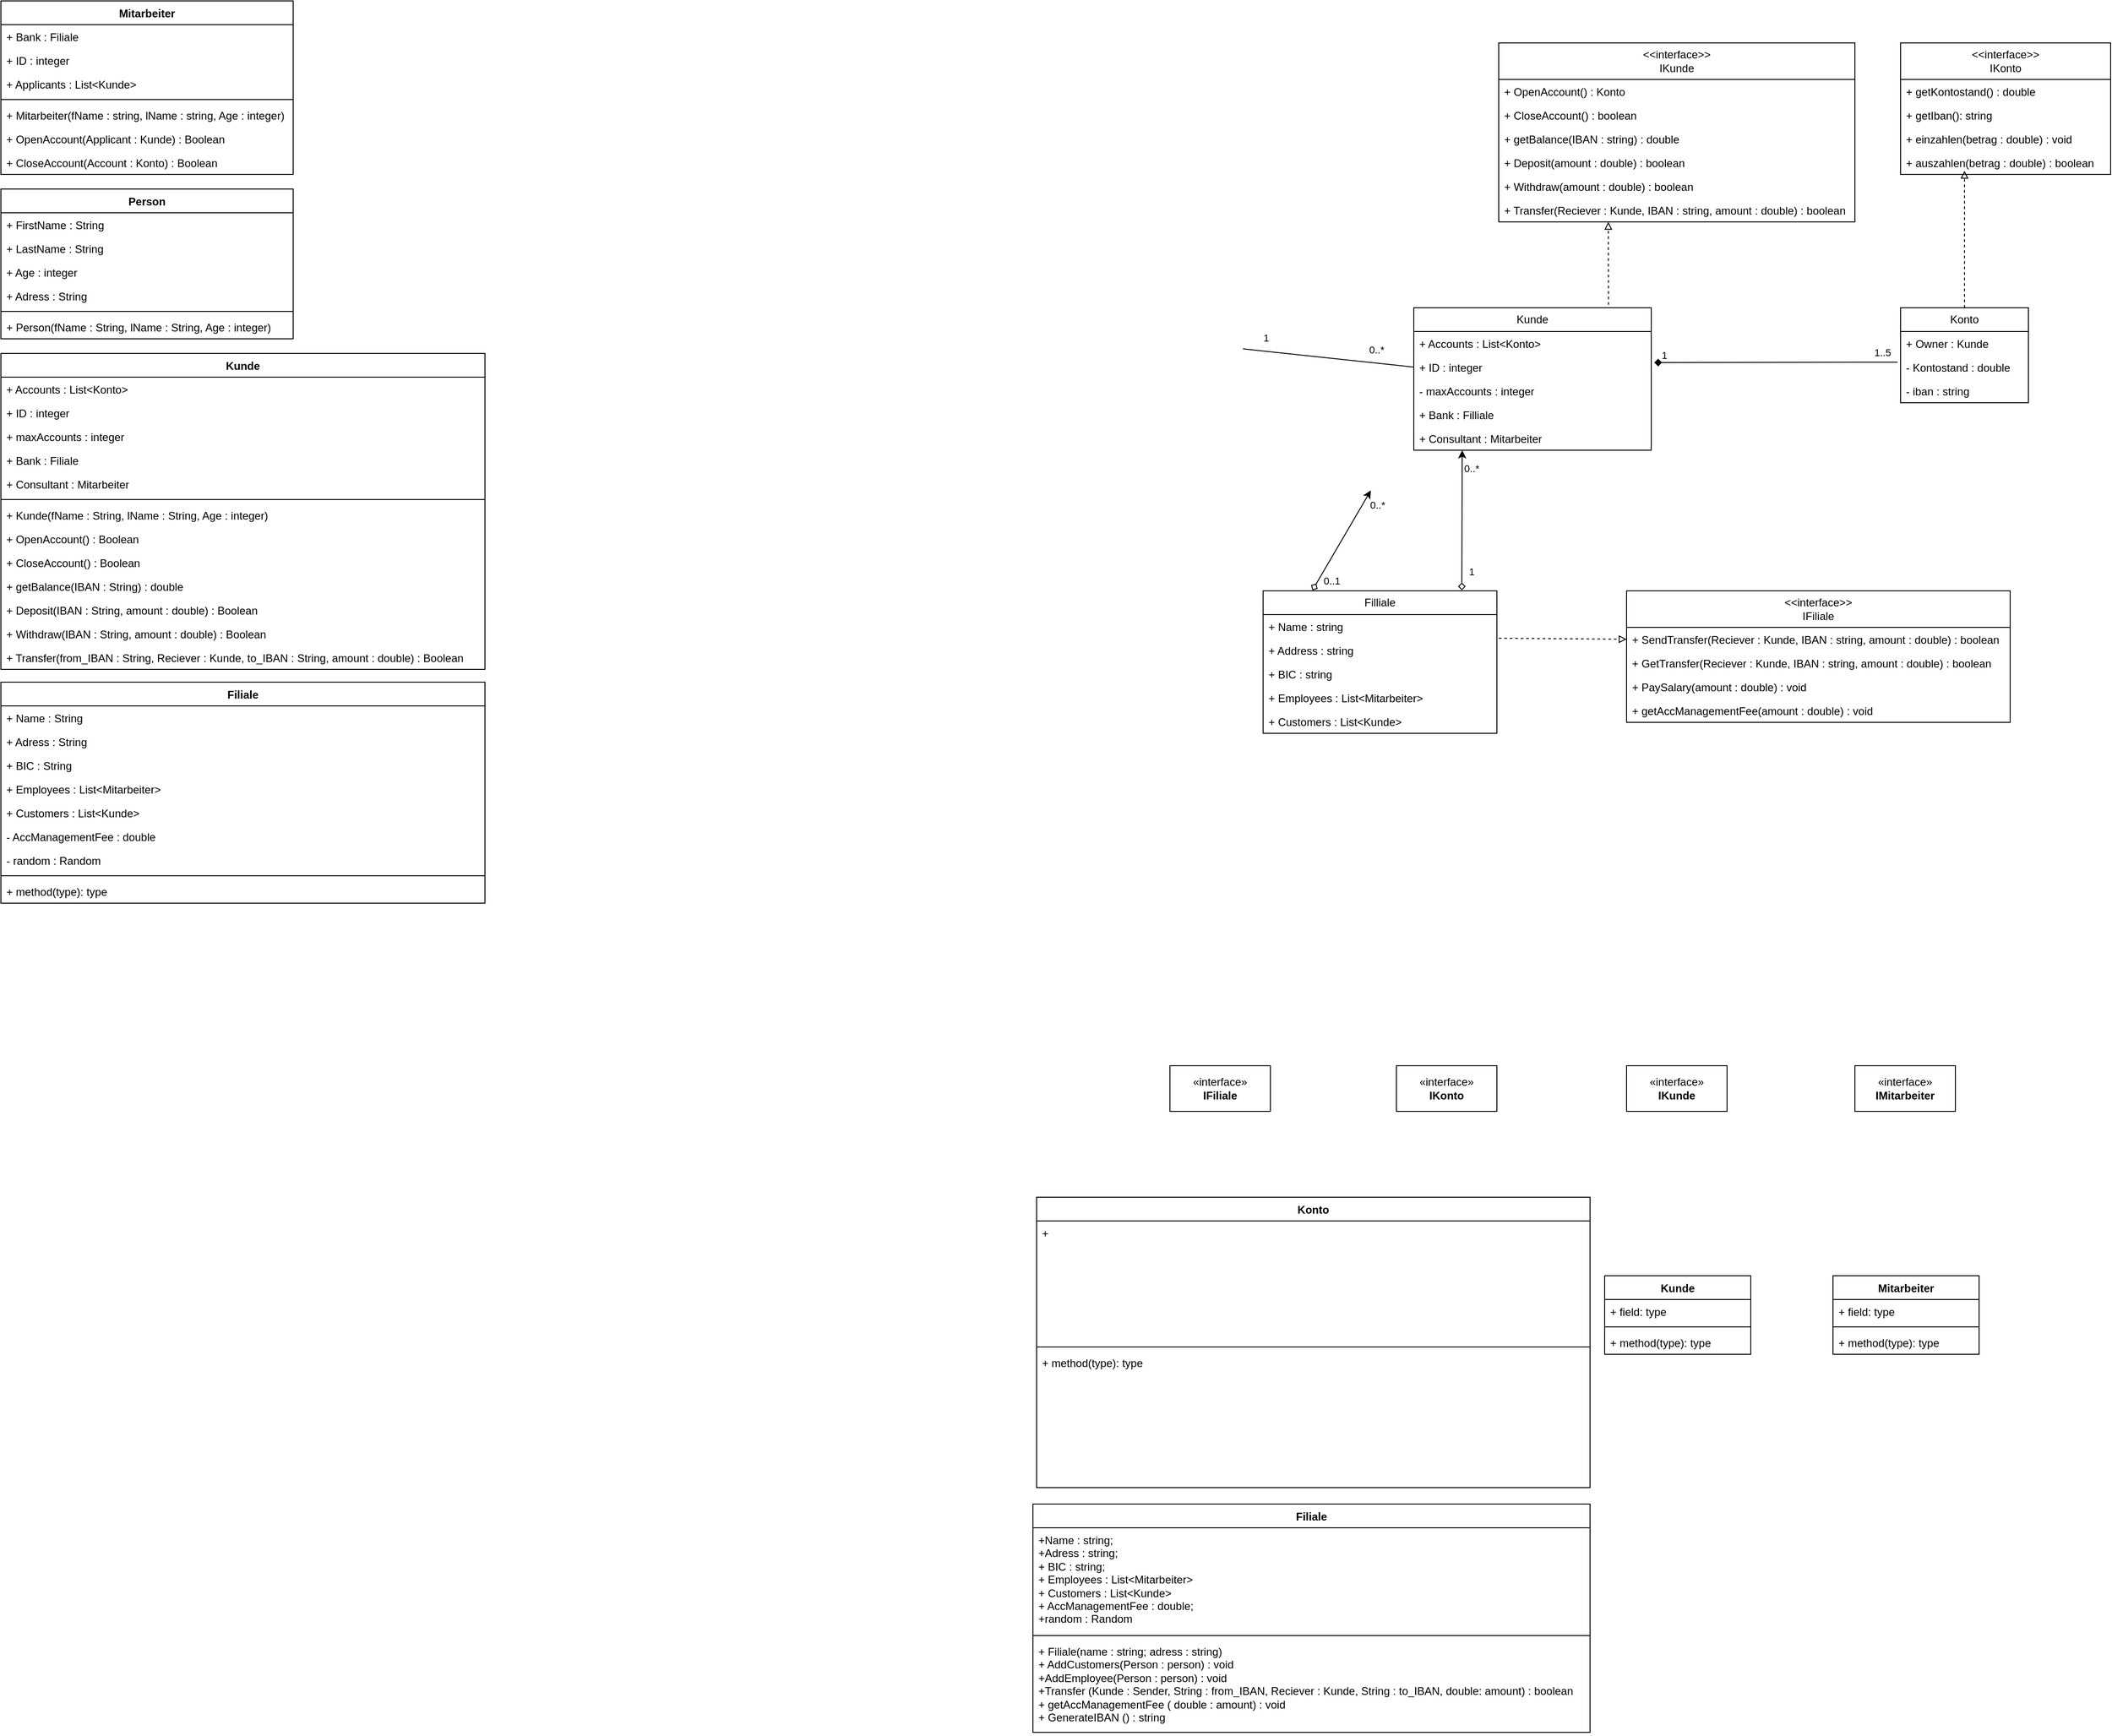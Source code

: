 <mxfile version="23.1.6" type="github">
  <diagram id="C5RBs43oDa-KdzZeNtuy" name="Page-1">
    <mxGraphModel dx="2196" dy="785" grid="1" gridSize="10" guides="1" tooltips="1" connect="1" arrows="1" fold="1" page="1" pageScale="1" pageWidth="827" pageHeight="1169" math="0" shadow="0">
      <root>
        <mxCell id="WIyWlLk6GJQsqaUBKTNV-0" />
        <mxCell id="WIyWlLk6GJQsqaUBKTNV-1" parent="WIyWlLk6GJQsqaUBKTNV-0" />
        <mxCell id="O0np8D0qVa09u7cZetzE-4" value="&amp;lt;&amp;lt;interface&amp;gt;&amp;gt;&lt;br&gt;IKonto" style="swimlane;fontStyle=0;childLayout=stackLayout;horizontal=1;startSize=40;fillColor=none;horizontalStack=0;resizeParent=1;resizeParentMax=0;resizeLast=0;collapsible=1;marginBottom=0;whiteSpace=wrap;html=1;" parent="WIyWlLk6GJQsqaUBKTNV-1" vertex="1">
          <mxGeometry x="1360" y="80" width="230" height="144" as="geometry" />
        </mxCell>
        <mxCell id="O0np8D0qVa09u7cZetzE-5" value="+ getKontostand() : double" style="text;strokeColor=none;fillColor=none;align=left;verticalAlign=top;spacingLeft=4;spacingRight=4;overflow=hidden;rotatable=0;points=[[0,0.5],[1,0.5]];portConstraint=eastwest;whiteSpace=wrap;html=1;" parent="O0np8D0qVa09u7cZetzE-4" vertex="1">
          <mxGeometry y="40" width="230" height="26" as="geometry" />
        </mxCell>
        <mxCell id="O0np8D0qVa09u7cZetzE-6" value="+ getIban(): string" style="text;strokeColor=none;fillColor=none;align=left;verticalAlign=top;spacingLeft=4;spacingRight=4;overflow=hidden;rotatable=0;points=[[0,0.5],[1,0.5]];portConstraint=eastwest;whiteSpace=wrap;html=1;" parent="O0np8D0qVa09u7cZetzE-4" vertex="1">
          <mxGeometry y="66" width="230" height="26" as="geometry" />
        </mxCell>
        <mxCell id="O0np8D0qVa09u7cZetzE-7" value="+ einzahlen(betrag : double) : void" style="text;strokeColor=none;fillColor=none;align=left;verticalAlign=top;spacingLeft=4;spacingRight=4;overflow=hidden;rotatable=0;points=[[0,0.5],[1,0.5]];portConstraint=eastwest;whiteSpace=wrap;html=1;" parent="O0np8D0qVa09u7cZetzE-4" vertex="1">
          <mxGeometry y="92" width="230" height="26" as="geometry" />
        </mxCell>
        <mxCell id="O0np8D0qVa09u7cZetzE-21" value="+ auszahlen(betrag : double) : boolean" style="text;strokeColor=none;fillColor=none;align=left;verticalAlign=top;spacingLeft=4;spacingRight=4;overflow=hidden;rotatable=0;points=[[0,0.5],[1,0.5]];portConstraint=eastwest;whiteSpace=wrap;html=1;" parent="O0np8D0qVa09u7cZetzE-4" vertex="1">
          <mxGeometry y="118" width="230" height="26" as="geometry" />
        </mxCell>
        <mxCell id="O0np8D0qVa09u7cZetzE-9" value="&amp;lt;&amp;lt;interface&amp;gt;&amp;gt;&lt;br&gt;IFiliale" style="swimlane;fontStyle=0;childLayout=stackLayout;horizontal=1;startSize=40;fillColor=none;horizontalStack=0;resizeParent=1;resizeParentMax=0;resizeLast=0;collapsible=1;marginBottom=0;whiteSpace=wrap;html=1;" parent="WIyWlLk6GJQsqaUBKTNV-1" vertex="1">
          <mxGeometry x="1060" y="680" width="420" height="144" as="geometry" />
        </mxCell>
        <mxCell id="O0np8D0qVa09u7cZetzE-10" value="+ SendTransfer(Reciever : Kunde, IBAN : string, amount : double) : boolean" style="text;strokeColor=none;fillColor=none;align=left;verticalAlign=top;spacingLeft=4;spacingRight=4;overflow=hidden;rotatable=0;points=[[0,0.5],[1,0.5]];portConstraint=eastwest;whiteSpace=wrap;html=1;" parent="O0np8D0qVa09u7cZetzE-9" vertex="1">
          <mxGeometry y="40" width="420" height="26" as="geometry" />
        </mxCell>
        <mxCell id="O0np8D0qVa09u7cZetzE-11" value="+ GetTransfer(Reciever : Kunde, IBAN : string, amount : double) : boolean" style="text;strokeColor=none;fillColor=none;align=left;verticalAlign=top;spacingLeft=4;spacingRight=4;overflow=hidden;rotatable=0;points=[[0,0.5],[1,0.5]];portConstraint=eastwest;whiteSpace=wrap;html=1;" parent="O0np8D0qVa09u7cZetzE-9" vertex="1">
          <mxGeometry y="66" width="420" height="26" as="geometry" />
        </mxCell>
        <mxCell id="O0np8D0qVa09u7cZetzE-12" value="+ PaySalary(amount : double) : void" style="text;strokeColor=none;fillColor=none;align=left;verticalAlign=top;spacingLeft=4;spacingRight=4;overflow=hidden;rotatable=0;points=[[0,0.5],[1,0.5]];portConstraint=eastwest;whiteSpace=wrap;html=1;" parent="O0np8D0qVa09u7cZetzE-9" vertex="1">
          <mxGeometry y="92" width="420" height="26" as="geometry" />
        </mxCell>
        <mxCell id="O0np8D0qVa09u7cZetzE-25" value="+ getAccManagementFee(amount : double) : void" style="text;strokeColor=none;fillColor=none;align=left;verticalAlign=top;spacingLeft=4;spacingRight=4;overflow=hidden;rotatable=0;points=[[0,0.5],[1,0.5]];portConstraint=eastwest;whiteSpace=wrap;html=1;" parent="O0np8D0qVa09u7cZetzE-9" vertex="1">
          <mxGeometry y="118" width="420" height="26" as="geometry" />
        </mxCell>
        <mxCell id="O0np8D0qVa09u7cZetzE-17" value="&amp;lt;&amp;lt;interface&amp;gt;&amp;gt;&lt;br&gt;IKunde" style="swimlane;fontStyle=0;childLayout=stackLayout;horizontal=1;startSize=40;fillColor=none;horizontalStack=0;resizeParent=1;resizeParentMax=0;resizeLast=0;collapsible=1;marginBottom=0;whiteSpace=wrap;html=1;" parent="WIyWlLk6GJQsqaUBKTNV-1" vertex="1">
          <mxGeometry x="920" y="80" width="390" height="196" as="geometry" />
        </mxCell>
        <mxCell id="O0np8D0qVa09u7cZetzE-18" value="+ OpenAccount() : Konto" style="text;strokeColor=none;fillColor=none;align=left;verticalAlign=top;spacingLeft=4;spacingRight=4;overflow=hidden;rotatable=0;points=[[0,0.5],[1,0.5]];portConstraint=eastwest;whiteSpace=wrap;html=1;" parent="O0np8D0qVa09u7cZetzE-17" vertex="1">
          <mxGeometry y="40" width="390" height="26" as="geometry" />
        </mxCell>
        <mxCell id="O0np8D0qVa09u7cZetzE-19" value="+ CloseAccount() : boolean" style="text;strokeColor=none;fillColor=none;align=left;verticalAlign=top;spacingLeft=4;spacingRight=4;overflow=hidden;rotatable=0;points=[[0,0.5],[1,0.5]];portConstraint=eastwest;whiteSpace=wrap;html=1;" parent="O0np8D0qVa09u7cZetzE-17" vertex="1">
          <mxGeometry y="66" width="390" height="26" as="geometry" />
        </mxCell>
        <mxCell id="O0np8D0qVa09u7cZetzE-20" value="+ getBalance(IBAN : string) : double" style="text;strokeColor=none;fillColor=none;align=left;verticalAlign=top;spacingLeft=4;spacingRight=4;overflow=hidden;rotatable=0;points=[[0,0.5],[1,0.5]];portConstraint=eastwest;whiteSpace=wrap;html=1;" parent="O0np8D0qVa09u7cZetzE-17" vertex="1">
          <mxGeometry y="92" width="390" height="26" as="geometry" />
        </mxCell>
        <mxCell id="O0np8D0qVa09u7cZetzE-22" value="+ Deposit(amount : double) : boolean" style="text;strokeColor=none;fillColor=none;align=left;verticalAlign=top;spacingLeft=4;spacingRight=4;overflow=hidden;rotatable=0;points=[[0,0.5],[1,0.5]];portConstraint=eastwest;whiteSpace=wrap;html=1;" parent="O0np8D0qVa09u7cZetzE-17" vertex="1">
          <mxGeometry y="118" width="390" height="26" as="geometry" />
        </mxCell>
        <mxCell id="O0np8D0qVa09u7cZetzE-23" value="+ Withdraw(amount : double) : boolean" style="text;strokeColor=none;fillColor=none;align=left;verticalAlign=top;spacingLeft=4;spacingRight=4;overflow=hidden;rotatable=0;points=[[0,0.5],[1,0.5]];portConstraint=eastwest;whiteSpace=wrap;html=1;" parent="O0np8D0qVa09u7cZetzE-17" vertex="1">
          <mxGeometry y="144" width="390" height="26" as="geometry" />
        </mxCell>
        <mxCell id="O0np8D0qVa09u7cZetzE-24" value="+ Transfer(Reciever : Kunde, IBAN : string, amount : double) : boolean" style="text;strokeColor=none;fillColor=none;align=left;verticalAlign=top;spacingLeft=4;spacingRight=4;overflow=hidden;rotatable=0;points=[[0,0.5],[1,0.5]];portConstraint=eastwest;whiteSpace=wrap;html=1;" parent="O0np8D0qVa09u7cZetzE-17" vertex="1">
          <mxGeometry y="170" width="390" height="26" as="geometry" />
        </mxCell>
        <mxCell id="O0np8D0qVa09u7cZetzE-34" value="Konto" style="swimlane;fontStyle=0;childLayout=stackLayout;horizontal=1;startSize=26;fillColor=none;horizontalStack=0;resizeParent=1;resizeParentMax=0;resizeLast=0;collapsible=1;marginBottom=0;whiteSpace=wrap;html=1;" parent="WIyWlLk6GJQsqaUBKTNV-1" vertex="1">
          <mxGeometry x="1360" y="370" width="140" height="104" as="geometry" />
        </mxCell>
        <mxCell id="O0np8D0qVa09u7cZetzE-35" value="+ Owner : Kunde" style="text;strokeColor=none;fillColor=none;align=left;verticalAlign=top;spacingLeft=4;spacingRight=4;overflow=hidden;rotatable=0;points=[[0,0.5],[1,0.5]];portConstraint=eastwest;whiteSpace=wrap;html=1;" parent="O0np8D0qVa09u7cZetzE-34" vertex="1">
          <mxGeometry y="26" width="140" height="26" as="geometry" />
        </mxCell>
        <mxCell id="O0np8D0qVa09u7cZetzE-36" value="- Kontostand : double" style="text;strokeColor=none;fillColor=none;align=left;verticalAlign=top;spacingLeft=4;spacingRight=4;overflow=hidden;rotatable=0;points=[[0,0.5],[1,0.5]];portConstraint=eastwest;whiteSpace=wrap;html=1;" parent="O0np8D0qVa09u7cZetzE-34" vertex="1">
          <mxGeometry y="52" width="140" height="26" as="geometry" />
        </mxCell>
        <mxCell id="O0np8D0qVa09u7cZetzE-37" value="- iban : string" style="text;strokeColor=none;fillColor=none;align=left;verticalAlign=top;spacingLeft=4;spacingRight=4;overflow=hidden;rotatable=0;points=[[0,0.5],[1,0.5]];portConstraint=eastwest;whiteSpace=wrap;html=1;" parent="O0np8D0qVa09u7cZetzE-34" vertex="1">
          <mxGeometry y="78" width="140" height="26" as="geometry" />
        </mxCell>
        <mxCell id="O0np8D0qVa09u7cZetzE-38" value="Filliale" style="swimlane;fontStyle=0;childLayout=stackLayout;horizontal=1;startSize=26;fillColor=none;horizontalStack=0;resizeParent=1;resizeParentMax=0;resizeLast=0;collapsible=1;marginBottom=0;whiteSpace=wrap;html=1;" parent="WIyWlLk6GJQsqaUBKTNV-1" vertex="1">
          <mxGeometry x="662" y="680" width="256" height="156" as="geometry" />
        </mxCell>
        <mxCell id="O0np8D0qVa09u7cZetzE-39" value="+ Name : string" style="text;strokeColor=none;fillColor=none;align=left;verticalAlign=top;spacingLeft=4;spacingRight=4;overflow=hidden;rotatable=0;points=[[0,0.5],[1,0.5]];portConstraint=eastwest;whiteSpace=wrap;html=1;" parent="O0np8D0qVa09u7cZetzE-38" vertex="1">
          <mxGeometry y="26" width="256" height="26" as="geometry" />
        </mxCell>
        <mxCell id="O0np8D0qVa09u7cZetzE-40" value="+ Address : string" style="text;strokeColor=none;fillColor=none;align=left;verticalAlign=top;spacingLeft=4;spacingRight=4;overflow=hidden;rotatable=0;points=[[0,0.5],[1,0.5]];portConstraint=eastwest;whiteSpace=wrap;html=1;" parent="O0np8D0qVa09u7cZetzE-38" vertex="1">
          <mxGeometry y="52" width="256" height="26" as="geometry" />
        </mxCell>
        <mxCell id="O0np8D0qVa09u7cZetzE-41" value="+ BIC : string" style="text;strokeColor=none;fillColor=none;align=left;verticalAlign=top;spacingLeft=4;spacingRight=4;overflow=hidden;rotatable=0;points=[[0,0.5],[1,0.5]];portConstraint=eastwest;whiteSpace=wrap;html=1;" parent="O0np8D0qVa09u7cZetzE-38" vertex="1">
          <mxGeometry y="78" width="256" height="26" as="geometry" />
        </mxCell>
        <mxCell id="O0np8D0qVa09u7cZetzE-43" value="+ Employees : List&amp;lt;Mitarbeiter&amp;gt;" style="text;strokeColor=none;fillColor=none;align=left;verticalAlign=top;spacingLeft=4;spacingRight=4;overflow=hidden;rotatable=0;points=[[0,0.5],[1,0.5]];portConstraint=eastwest;whiteSpace=wrap;html=1;" parent="O0np8D0qVa09u7cZetzE-38" vertex="1">
          <mxGeometry y="104" width="256" height="26" as="geometry" />
        </mxCell>
        <mxCell id="O0np8D0qVa09u7cZetzE-44" value="+ Customers : List&amp;lt;Kunde&amp;gt;" style="text;strokeColor=none;fillColor=none;align=left;verticalAlign=top;spacingLeft=4;spacingRight=4;overflow=hidden;rotatable=0;points=[[0,0.5],[1,0.5]];portConstraint=eastwest;whiteSpace=wrap;html=1;" parent="O0np8D0qVa09u7cZetzE-38" vertex="1">
          <mxGeometry y="130" width="256" height="26" as="geometry" />
        </mxCell>
        <mxCell id="O0np8D0qVa09u7cZetzE-46" value="Kunde" style="swimlane;fontStyle=0;childLayout=stackLayout;horizontal=1;startSize=26;fillColor=none;horizontalStack=0;resizeParent=1;resizeParentMax=0;resizeLast=0;collapsible=1;marginBottom=0;whiteSpace=wrap;html=1;" parent="WIyWlLk6GJQsqaUBKTNV-1" vertex="1">
          <mxGeometry x="827" y="370" width="260" height="156" as="geometry" />
        </mxCell>
        <mxCell id="O0np8D0qVa09u7cZetzE-47" value="+ Accounts : List&amp;lt;Konto&amp;gt;" style="text;strokeColor=none;fillColor=none;align=left;verticalAlign=top;spacingLeft=4;spacingRight=4;overflow=hidden;rotatable=0;points=[[0,0.5],[1,0.5]];portConstraint=eastwest;whiteSpace=wrap;html=1;" parent="O0np8D0qVa09u7cZetzE-46" vertex="1">
          <mxGeometry y="26" width="260" height="26" as="geometry" />
        </mxCell>
        <mxCell id="O0np8D0qVa09u7cZetzE-48" value="+ ID : integer" style="text;strokeColor=none;fillColor=none;align=left;verticalAlign=top;spacingLeft=4;spacingRight=4;overflow=hidden;rotatable=0;points=[[0,0.5],[1,0.5]];portConstraint=eastwest;whiteSpace=wrap;html=1;" parent="O0np8D0qVa09u7cZetzE-46" vertex="1">
          <mxGeometry y="52" width="260" height="26" as="geometry" />
        </mxCell>
        <mxCell id="O0np8D0qVa09u7cZetzE-49" value="- maxAccounts : integer" style="text;strokeColor=none;fillColor=none;align=left;verticalAlign=top;spacingLeft=4;spacingRight=4;overflow=hidden;rotatable=0;points=[[0,0.5],[1,0.5]];portConstraint=eastwest;whiteSpace=wrap;html=1;" parent="O0np8D0qVa09u7cZetzE-46" vertex="1">
          <mxGeometry y="78" width="260" height="26" as="geometry" />
        </mxCell>
        <mxCell id="O0np8D0qVa09u7cZetzE-50" value="+ Bank : Filliale" style="text;strokeColor=none;fillColor=none;align=left;verticalAlign=top;spacingLeft=4;spacingRight=4;overflow=hidden;rotatable=0;points=[[0,0.5],[1,0.5]];portConstraint=eastwest;whiteSpace=wrap;html=1;" parent="O0np8D0qVa09u7cZetzE-46" vertex="1">
          <mxGeometry y="104" width="260" height="26" as="geometry" />
        </mxCell>
        <mxCell id="O0np8D0qVa09u7cZetzE-51" value="+ Consultant : Mitarbeiter" style="text;strokeColor=none;fillColor=none;align=left;verticalAlign=top;spacingLeft=4;spacingRight=4;overflow=hidden;rotatable=0;points=[[0,0.5],[1,0.5]];portConstraint=eastwest;whiteSpace=wrap;html=1;" parent="O0np8D0qVa09u7cZetzE-46" vertex="1">
          <mxGeometry y="130" width="260" height="26" as="geometry" />
        </mxCell>
        <mxCell id="O0np8D0qVa09u7cZetzE-54" value="" style="endArrow=block;dashed=1;html=1;rounded=0;exitX=0.5;exitY=0;exitDx=0;exitDy=0;endFill=0;" parent="WIyWlLk6GJQsqaUBKTNV-1" source="O0np8D0qVa09u7cZetzE-34" edge="1">
          <mxGeometry width="50" height="50" relative="1" as="geometry">
            <mxPoint x="1330" y="380" as="sourcePoint" />
            <mxPoint x="1430" y="220" as="targetPoint" />
          </mxGeometry>
        </mxCell>
        <mxCell id="O0np8D0qVa09u7cZetzE-55" value="" style="endArrow=none;html=1;rounded=0;entryX=-0.024;entryY=0.292;entryDx=0;entryDy=0;exitX=1.013;exitY=1.308;exitDx=0;exitDy=0;exitPerimeter=0;startArrow=diamond;startFill=1;entryPerimeter=0;" parent="WIyWlLk6GJQsqaUBKTNV-1" source="O0np8D0qVa09u7cZetzE-47" target="O0np8D0qVa09u7cZetzE-36" edge="1">
          <mxGeometry width="50" height="50" relative="1" as="geometry">
            <mxPoint x="1110" y="604" as="sourcePoint" />
            <mxPoint x="1160" y="554" as="targetPoint" />
          </mxGeometry>
        </mxCell>
        <mxCell id="O0np8D0qVa09u7cZetzE-56" value="1" style="edgeLabel;html=1;align=center;verticalAlign=middle;resizable=0;points=[];" parent="O0np8D0qVa09u7cZetzE-55" vertex="1" connectable="0">
          <mxGeometry x="-0.79" y="1" relative="1" as="geometry">
            <mxPoint x="-18" y="-7" as="offset" />
          </mxGeometry>
        </mxCell>
        <mxCell id="O0np8D0qVa09u7cZetzE-57" value="1..5" style="edgeLabel;html=1;align=center;verticalAlign=middle;resizable=0;points=[];" parent="O0np8D0qVa09u7cZetzE-55" vertex="1" connectable="0">
          <mxGeometry x="0.687" relative="1" as="geometry">
            <mxPoint x="25" y="-11" as="offset" />
          </mxGeometry>
        </mxCell>
        <mxCell id="O0np8D0qVa09u7cZetzE-58" value="" style="endArrow=block;dashed=1;html=1;rounded=0;exitX=0.82;exitY=-0.021;exitDx=0;exitDy=0;endFill=0;exitPerimeter=0;" parent="WIyWlLk6GJQsqaUBKTNV-1" source="O0np8D0qVa09u7cZetzE-46" edge="1">
          <mxGeometry width="50" height="50" relative="1" as="geometry">
            <mxPoint x="1040" y="426" as="sourcePoint" />
            <mxPoint x="1040" y="276" as="targetPoint" />
          </mxGeometry>
        </mxCell>
        <mxCell id="O0np8D0qVa09u7cZetzE-62" value="" style="endArrow=classic;html=1;rounded=0;startArrow=diamond;startFill=0;exitX=0.211;exitY=-0.004;exitDx=0;exitDy=0;exitPerimeter=0;" parent="WIyWlLk6GJQsqaUBKTNV-1" source="O0np8D0qVa09u7cZetzE-38" edge="1">
          <mxGeometry width="50" height="50" relative="1" as="geometry">
            <mxPoint x="720" y="670" as="sourcePoint" />
            <mxPoint x="780" y="570" as="targetPoint" />
          </mxGeometry>
        </mxCell>
        <mxCell id="O0np8D0qVa09u7cZetzE-67" value="0..*" style="edgeLabel;html=1;align=center;verticalAlign=middle;resizable=0;points=[];" parent="O0np8D0qVa09u7cZetzE-62" vertex="1" connectable="0">
          <mxGeometry x="0.791" y="-4" relative="1" as="geometry">
            <mxPoint x="10" y="2" as="offset" />
          </mxGeometry>
        </mxCell>
        <mxCell id="O0np8D0qVa09u7cZetzE-68" value="0..1" style="edgeLabel;html=1;align=center;verticalAlign=middle;resizable=0;points=[];" parent="O0np8D0qVa09u7cZetzE-62" vertex="1" connectable="0">
          <mxGeometry x="-0.791" y="-1" relative="1" as="geometry">
            <mxPoint x="13" as="offset" />
          </mxGeometry>
        </mxCell>
        <mxCell id="O0np8D0qVa09u7cZetzE-63" value="" style="endArrow=classic;html=1;rounded=0;entryX=0.788;entryY=1.137;entryDx=0;entryDy=0;entryPerimeter=0;startArrow=diamond;startFill=0;exitX=0.85;exitY=-0.004;exitDx=0;exitDy=0;exitPerimeter=0;" parent="WIyWlLk6GJQsqaUBKTNV-1" source="O0np8D0qVa09u7cZetzE-38" edge="1">
          <mxGeometry width="50" height="50" relative="1" as="geometry">
            <mxPoint x="880" y="670" as="sourcePoint" />
            <mxPoint x="880" y="526" as="targetPoint" />
          </mxGeometry>
        </mxCell>
        <mxCell id="O0np8D0qVa09u7cZetzE-69" value="0..*" style="edgeLabel;html=1;align=center;verticalAlign=middle;resizable=0;points=[];" parent="O0np8D0qVa09u7cZetzE-63" vertex="1" connectable="0">
          <mxGeometry x="0.743" relative="1" as="geometry">
            <mxPoint x="10" as="offset" />
          </mxGeometry>
        </mxCell>
        <mxCell id="O0np8D0qVa09u7cZetzE-70" value="1" style="edgeLabel;html=1;align=center;verticalAlign=middle;resizable=0;points=[];" parent="O0np8D0qVa09u7cZetzE-63" vertex="1" connectable="0">
          <mxGeometry x="-0.734" y="-1" relative="1" as="geometry">
            <mxPoint x="9" as="offset" />
          </mxGeometry>
        </mxCell>
        <mxCell id="O0np8D0qVa09u7cZetzE-64" value="" style="endArrow=none;html=1;rounded=0;entryX=0;entryY=0.5;entryDx=0;entryDy=0;exitX=1;exitY=0.5;exitDx=0;exitDy=0;" parent="WIyWlLk6GJQsqaUBKTNV-1" target="O0np8D0qVa09u7cZetzE-48" edge="1">
          <mxGeometry width="50" height="50" relative="1" as="geometry">
            <mxPoint x="640" y="415" as="sourcePoint" />
            <mxPoint x="690" y="400" as="targetPoint" />
          </mxGeometry>
        </mxCell>
        <mxCell id="O0np8D0qVa09u7cZetzE-65" value="1" style="edgeLabel;html=1;align=center;verticalAlign=middle;resizable=0;points=[];" parent="O0np8D0qVa09u7cZetzE-64" vertex="1" connectable="0">
          <mxGeometry x="-0.736" y="2" relative="1" as="geometry">
            <mxPoint y="-13" as="offset" />
          </mxGeometry>
        </mxCell>
        <mxCell id="O0np8D0qVa09u7cZetzE-66" value="0..*" style="edgeLabel;html=1;align=center;verticalAlign=middle;resizable=0;points=[];" parent="O0np8D0qVa09u7cZetzE-64" vertex="1" connectable="0">
          <mxGeometry x="0.563" relative="1" as="geometry">
            <mxPoint y="-15" as="offset" />
          </mxGeometry>
        </mxCell>
        <mxCell id="O0np8D0qVa09u7cZetzE-72" value="" style="endArrow=block;dashed=1;html=1;rounded=0;exitX=1.008;exitY=-0.005;exitDx=0;exitDy=0;endFill=0;entryX=0;entryY=0.5;entryDx=0;entryDy=0;exitPerimeter=0;" parent="WIyWlLk6GJQsqaUBKTNV-1" source="O0np8D0qVa09u7cZetzE-40" target="O0np8D0qVa09u7cZetzE-10" edge="1">
          <mxGeometry width="50" height="50" relative="1" as="geometry">
            <mxPoint x="972" y="808" as="sourcePoint" />
            <mxPoint x="970" y="610" as="targetPoint" />
          </mxGeometry>
        </mxCell>
        <mxCell id="iTh-7qj9WM5Aq7R-gZvA-0" value="«interface»&lt;br&gt;&lt;b&gt;IKonto&lt;/b&gt;" style="html=1;whiteSpace=wrap;" parent="WIyWlLk6GJQsqaUBKTNV-1" vertex="1">
          <mxGeometry x="808" y="1200" width="110" height="50" as="geometry" />
        </mxCell>
        <mxCell id="iTh-7qj9WM5Aq7R-gZvA-1" value="«interface»&lt;br&gt;&lt;b&gt;IFiliale&lt;/b&gt;" style="html=1;whiteSpace=wrap;" parent="WIyWlLk6GJQsqaUBKTNV-1" vertex="1">
          <mxGeometry x="560" y="1200" width="110" height="50" as="geometry" />
        </mxCell>
        <mxCell id="iTh-7qj9WM5Aq7R-gZvA-2" value="«interface»&lt;br&gt;&lt;b&gt;IMitarbeiter&lt;/b&gt;" style="html=1;whiteSpace=wrap;" parent="WIyWlLk6GJQsqaUBKTNV-1" vertex="1">
          <mxGeometry x="1310" y="1200" width="110" height="50" as="geometry" />
        </mxCell>
        <mxCell id="iTh-7qj9WM5Aq7R-gZvA-3" value="«interface»&lt;br&gt;&lt;b&gt;IKunde&lt;/b&gt;" style="html=1;whiteSpace=wrap;" parent="WIyWlLk6GJQsqaUBKTNV-1" vertex="1">
          <mxGeometry x="1060" y="1200" width="110" height="50" as="geometry" />
        </mxCell>
        <mxCell id="iTh-7qj9WM5Aq7R-gZvA-4" value="Mitarbeiter" style="swimlane;fontStyle=1;align=center;verticalAlign=top;childLayout=stackLayout;horizontal=1;startSize=26;horizontalStack=0;resizeParent=1;resizeParentMax=0;resizeLast=0;collapsible=1;marginBottom=0;whiteSpace=wrap;html=1;" parent="WIyWlLk6GJQsqaUBKTNV-1" vertex="1">
          <mxGeometry x="1286" y="1430" width="160" height="86" as="geometry" />
        </mxCell>
        <mxCell id="iTh-7qj9WM5Aq7R-gZvA-5" value="+ field: type" style="text;strokeColor=none;fillColor=none;align=left;verticalAlign=top;spacingLeft=4;spacingRight=4;overflow=hidden;rotatable=0;points=[[0,0.5],[1,0.5]];portConstraint=eastwest;whiteSpace=wrap;html=1;" parent="iTh-7qj9WM5Aq7R-gZvA-4" vertex="1">
          <mxGeometry y="26" width="160" height="26" as="geometry" />
        </mxCell>
        <mxCell id="iTh-7qj9WM5Aq7R-gZvA-6" value="" style="line;strokeWidth=1;fillColor=none;align=left;verticalAlign=middle;spacingTop=-1;spacingLeft=3;spacingRight=3;rotatable=0;labelPosition=right;points=[];portConstraint=eastwest;strokeColor=inherit;" parent="iTh-7qj9WM5Aq7R-gZvA-4" vertex="1">
          <mxGeometry y="52" width="160" height="8" as="geometry" />
        </mxCell>
        <mxCell id="iTh-7qj9WM5Aq7R-gZvA-7" value="+ method(type): type" style="text;strokeColor=none;fillColor=none;align=left;verticalAlign=top;spacingLeft=4;spacingRight=4;overflow=hidden;rotatable=0;points=[[0,0.5],[1,0.5]];portConstraint=eastwest;whiteSpace=wrap;html=1;" parent="iTh-7qj9WM5Aq7R-gZvA-4" vertex="1">
          <mxGeometry y="60" width="160" height="26" as="geometry" />
        </mxCell>
        <mxCell id="iTh-7qj9WM5Aq7R-gZvA-8" value="Kunde" style="swimlane;fontStyle=1;align=center;verticalAlign=top;childLayout=stackLayout;horizontal=1;startSize=26;horizontalStack=0;resizeParent=1;resizeParentMax=0;resizeLast=0;collapsible=1;marginBottom=0;whiteSpace=wrap;html=1;" parent="WIyWlLk6GJQsqaUBKTNV-1" vertex="1">
          <mxGeometry x="1036" y="1430" width="160" height="86" as="geometry" />
        </mxCell>
        <mxCell id="iTh-7qj9WM5Aq7R-gZvA-9" value="+ field: type" style="text;strokeColor=none;fillColor=none;align=left;verticalAlign=top;spacingLeft=4;spacingRight=4;overflow=hidden;rotatable=0;points=[[0,0.5],[1,0.5]];portConstraint=eastwest;whiteSpace=wrap;html=1;" parent="iTh-7qj9WM5Aq7R-gZvA-8" vertex="1">
          <mxGeometry y="26" width="160" height="26" as="geometry" />
        </mxCell>
        <mxCell id="iTh-7qj9WM5Aq7R-gZvA-10" value="" style="line;strokeWidth=1;fillColor=none;align=left;verticalAlign=middle;spacingTop=-1;spacingLeft=3;spacingRight=3;rotatable=0;labelPosition=right;points=[];portConstraint=eastwest;strokeColor=inherit;" parent="iTh-7qj9WM5Aq7R-gZvA-8" vertex="1">
          <mxGeometry y="52" width="160" height="8" as="geometry" />
        </mxCell>
        <mxCell id="iTh-7qj9WM5Aq7R-gZvA-11" value="+ method(type): type" style="text;strokeColor=none;fillColor=none;align=left;verticalAlign=top;spacingLeft=4;spacingRight=4;overflow=hidden;rotatable=0;points=[[0,0.5],[1,0.5]];portConstraint=eastwest;whiteSpace=wrap;html=1;" parent="iTh-7qj9WM5Aq7R-gZvA-8" vertex="1">
          <mxGeometry y="60" width="160" height="26" as="geometry" />
        </mxCell>
        <mxCell id="iTh-7qj9WM5Aq7R-gZvA-12" value="Konto" style="swimlane;fontStyle=1;align=center;verticalAlign=top;childLayout=stackLayout;horizontal=1;startSize=26;horizontalStack=0;resizeParent=1;resizeParentMax=0;resizeLast=0;collapsible=1;marginBottom=0;whiteSpace=wrap;html=1;" parent="WIyWlLk6GJQsqaUBKTNV-1" vertex="1">
          <mxGeometry x="414" y="1344" width="606" height="318" as="geometry" />
        </mxCell>
        <mxCell id="iTh-7qj9WM5Aq7R-gZvA-13" value="+&amp;nbsp;" style="text;strokeColor=none;fillColor=none;align=left;verticalAlign=top;spacingLeft=4;spacingRight=4;overflow=hidden;rotatable=0;points=[[0,0.5],[1,0.5]];portConstraint=eastwest;whiteSpace=wrap;html=1;" parent="iTh-7qj9WM5Aq7R-gZvA-12" vertex="1">
          <mxGeometry y="26" width="606" height="134" as="geometry" />
        </mxCell>
        <mxCell id="iTh-7qj9WM5Aq7R-gZvA-14" value="" style="line;strokeWidth=1;fillColor=none;align=left;verticalAlign=middle;spacingTop=-1;spacingLeft=3;spacingRight=3;rotatable=0;labelPosition=right;points=[];portConstraint=eastwest;strokeColor=inherit;" parent="iTh-7qj9WM5Aq7R-gZvA-12" vertex="1">
          <mxGeometry y="160" width="606" height="8" as="geometry" />
        </mxCell>
        <mxCell id="iTh-7qj9WM5Aq7R-gZvA-15" value="+ method(type): type" style="text;strokeColor=none;fillColor=none;align=left;verticalAlign=top;spacingLeft=4;spacingRight=4;overflow=hidden;rotatable=0;points=[[0,0.5],[1,0.5]];portConstraint=eastwest;whiteSpace=wrap;html=1;" parent="iTh-7qj9WM5Aq7R-gZvA-12" vertex="1">
          <mxGeometry y="168" width="606" height="150" as="geometry" />
        </mxCell>
        <mxCell id="iTh-7qj9WM5Aq7R-gZvA-16" value="Filiale" style="swimlane;fontStyle=1;align=center;verticalAlign=top;childLayout=stackLayout;horizontal=1;startSize=26;horizontalStack=0;resizeParent=1;resizeParentMax=0;resizeLast=0;collapsible=1;marginBottom=0;whiteSpace=wrap;html=1;" parent="WIyWlLk6GJQsqaUBKTNV-1" vertex="1">
          <mxGeometry x="410" y="1680" width="610" height="250" as="geometry" />
        </mxCell>
        <mxCell id="iTh-7qj9WM5Aq7R-gZvA-17" value="+Name : string;&lt;br&gt;+Adress : string;&lt;br&gt;+ BIC : string;&lt;br&gt;+ Employees : List&amp;lt;Mitarbeiter&amp;gt;&lt;br&gt;+ Customers : List&amp;lt;Kunde&amp;gt;&lt;br&gt;+ AccManagementFee : double;&lt;br&gt;+random : Random" style="text;strokeColor=none;fillColor=none;align=left;verticalAlign=top;spacingLeft=4;spacingRight=4;overflow=hidden;rotatable=0;points=[[0,0.5],[1,0.5]];portConstraint=eastwest;whiteSpace=wrap;html=1;" parent="iTh-7qj9WM5Aq7R-gZvA-16" vertex="1">
          <mxGeometry y="26" width="610" height="114" as="geometry" />
        </mxCell>
        <mxCell id="iTh-7qj9WM5Aq7R-gZvA-18" value="" style="line;strokeWidth=1;fillColor=none;align=left;verticalAlign=middle;spacingTop=-1;spacingLeft=3;spacingRight=3;rotatable=0;labelPosition=right;points=[];portConstraint=eastwest;strokeColor=inherit;" parent="iTh-7qj9WM5Aq7R-gZvA-16" vertex="1">
          <mxGeometry y="140" width="610" height="8" as="geometry" />
        </mxCell>
        <mxCell id="iTh-7qj9WM5Aq7R-gZvA-19" value="+ Filiale(name : string; adress : string)&lt;br&gt;+ AddCustomers(Person : person) : void&lt;br&gt;+AddEmployee(Person : person) : void&lt;br&gt;+Transfer (Kunde : Sender, String : from_IBAN, Reciever : Kunde, String : to_IBAN, double: amount) : boolean&lt;br&gt;+ getAccManagementFee ( double : amount) : void&lt;br&gt;+ GenerateIBAN () : string&lt;br&gt;&lt;br&gt;&amp;nbsp;" style="text;strokeColor=none;fillColor=none;align=left;verticalAlign=top;spacingLeft=4;spacingRight=4;overflow=hidden;rotatable=0;points=[[0,0.5],[1,0.5]];portConstraint=eastwest;whiteSpace=wrap;html=1;" parent="iTh-7qj9WM5Aq7R-gZvA-16" vertex="1">
          <mxGeometry y="148" width="610" height="102" as="geometry" />
        </mxCell>
        <mxCell id="S92gwcKMPzxe8EV9-b40-4" value="Mitarbeiter" style="swimlane;fontStyle=1;align=center;verticalAlign=top;childLayout=stackLayout;horizontal=1;startSize=26;horizontalStack=0;resizeParent=1;resizeParentMax=0;resizeLast=0;collapsible=1;marginBottom=0;whiteSpace=wrap;html=1;" vertex="1" parent="WIyWlLk6GJQsqaUBKTNV-1">
          <mxGeometry x="-720" y="34" width="320" height="190" as="geometry" />
        </mxCell>
        <mxCell id="S92gwcKMPzxe8EV9-b40-5" value="+ Bank : Filiale" style="text;strokeColor=none;fillColor=none;align=left;verticalAlign=top;spacingLeft=4;spacingRight=4;overflow=hidden;rotatable=0;points=[[0,0.5],[1,0.5]];portConstraint=eastwest;whiteSpace=wrap;html=1;" vertex="1" parent="S92gwcKMPzxe8EV9-b40-4">
          <mxGeometry y="26" width="320" height="26" as="geometry" />
        </mxCell>
        <mxCell id="S92gwcKMPzxe8EV9-b40-9" value="+ ID : integer" style="text;strokeColor=none;fillColor=none;align=left;verticalAlign=top;spacingLeft=4;spacingRight=4;overflow=hidden;rotatable=0;points=[[0,0.5],[1,0.5]];portConstraint=eastwest;whiteSpace=wrap;html=1;" vertex="1" parent="S92gwcKMPzxe8EV9-b40-4">
          <mxGeometry y="52" width="320" height="26" as="geometry" />
        </mxCell>
        <mxCell id="S92gwcKMPzxe8EV9-b40-10" value="+ Applicants : List&amp;lt;Kunde&amp;gt;" style="text;strokeColor=none;fillColor=none;align=left;verticalAlign=top;spacingLeft=4;spacingRight=4;overflow=hidden;rotatable=0;points=[[0,0.5],[1,0.5]];portConstraint=eastwest;whiteSpace=wrap;html=1;" vertex="1" parent="S92gwcKMPzxe8EV9-b40-4">
          <mxGeometry y="78" width="320" height="26" as="geometry" />
        </mxCell>
        <mxCell id="S92gwcKMPzxe8EV9-b40-6" value="" style="line;strokeWidth=1;fillColor=none;align=left;verticalAlign=middle;spacingTop=-1;spacingLeft=3;spacingRight=3;rotatable=0;labelPosition=right;points=[];portConstraint=eastwest;strokeColor=inherit;" vertex="1" parent="S92gwcKMPzxe8EV9-b40-4">
          <mxGeometry y="104" width="320" height="8" as="geometry" />
        </mxCell>
        <mxCell id="S92gwcKMPzxe8EV9-b40-7" value="+ Mitarbeiter(fName : string, lName : string, Age : integer)" style="text;strokeColor=none;fillColor=none;align=left;verticalAlign=top;spacingLeft=4;spacingRight=4;overflow=hidden;rotatable=0;points=[[0,0.5],[1,0.5]];portConstraint=eastwest;whiteSpace=wrap;html=1;" vertex="1" parent="S92gwcKMPzxe8EV9-b40-4">
          <mxGeometry y="112" width="320" height="26" as="geometry" />
        </mxCell>
        <mxCell id="S92gwcKMPzxe8EV9-b40-14" value="+ OpenAccount(Applicant : Kunde) : Boolean" style="text;strokeColor=none;fillColor=none;align=left;verticalAlign=top;spacingLeft=4;spacingRight=4;overflow=hidden;rotatable=0;points=[[0,0.5],[1,0.5]];portConstraint=eastwest;whiteSpace=wrap;html=1;" vertex="1" parent="S92gwcKMPzxe8EV9-b40-4">
          <mxGeometry y="138" width="320" height="26" as="geometry" />
        </mxCell>
        <mxCell id="S92gwcKMPzxe8EV9-b40-15" value="+ CloseAccount(Account : Konto) : Boolean" style="text;strokeColor=none;fillColor=none;align=left;verticalAlign=top;spacingLeft=4;spacingRight=4;overflow=hidden;rotatable=0;points=[[0,0.5],[1,0.5]];portConstraint=eastwest;whiteSpace=wrap;html=1;" vertex="1" parent="S92gwcKMPzxe8EV9-b40-4">
          <mxGeometry y="164" width="320" height="26" as="geometry" />
        </mxCell>
        <mxCell id="S92gwcKMPzxe8EV9-b40-18" value="Person" style="swimlane;fontStyle=1;align=center;verticalAlign=top;childLayout=stackLayout;horizontal=1;startSize=26;horizontalStack=0;resizeParent=1;resizeParentMax=0;resizeLast=0;collapsible=1;marginBottom=0;whiteSpace=wrap;html=1;" vertex="1" parent="WIyWlLk6GJQsqaUBKTNV-1">
          <mxGeometry x="-720" y="240" width="320" height="164" as="geometry" />
        </mxCell>
        <mxCell id="S92gwcKMPzxe8EV9-b40-19" value="+ FirstName : String" style="text;strokeColor=none;fillColor=none;align=left;verticalAlign=top;spacingLeft=4;spacingRight=4;overflow=hidden;rotatable=0;points=[[0,0.5],[1,0.5]];portConstraint=eastwest;whiteSpace=wrap;html=1;" vertex="1" parent="S92gwcKMPzxe8EV9-b40-18">
          <mxGeometry y="26" width="320" height="26" as="geometry" />
        </mxCell>
        <mxCell id="S92gwcKMPzxe8EV9-b40-22" value="+ LastName : String" style="text;strokeColor=none;fillColor=none;align=left;verticalAlign=top;spacingLeft=4;spacingRight=4;overflow=hidden;rotatable=0;points=[[0,0.5],[1,0.5]];portConstraint=eastwest;whiteSpace=wrap;html=1;" vertex="1" parent="S92gwcKMPzxe8EV9-b40-18">
          <mxGeometry y="52" width="320" height="26" as="geometry" />
        </mxCell>
        <mxCell id="S92gwcKMPzxe8EV9-b40-23" value="+ Age : integer" style="text;strokeColor=none;fillColor=none;align=left;verticalAlign=top;spacingLeft=4;spacingRight=4;overflow=hidden;rotatable=0;points=[[0,0.5],[1,0.5]];portConstraint=eastwest;whiteSpace=wrap;html=1;" vertex="1" parent="S92gwcKMPzxe8EV9-b40-18">
          <mxGeometry y="78" width="320" height="26" as="geometry" />
        </mxCell>
        <mxCell id="S92gwcKMPzxe8EV9-b40-24" value="+ Adress : String" style="text;strokeColor=none;fillColor=none;align=left;verticalAlign=top;spacingLeft=4;spacingRight=4;overflow=hidden;rotatable=0;points=[[0,0.5],[1,0.5]];portConstraint=eastwest;whiteSpace=wrap;html=1;" vertex="1" parent="S92gwcKMPzxe8EV9-b40-18">
          <mxGeometry y="104" width="320" height="26" as="geometry" />
        </mxCell>
        <mxCell id="S92gwcKMPzxe8EV9-b40-20" value="" style="line;strokeWidth=1;fillColor=none;align=left;verticalAlign=middle;spacingTop=-1;spacingLeft=3;spacingRight=3;rotatable=0;labelPosition=right;points=[];portConstraint=eastwest;strokeColor=inherit;" vertex="1" parent="S92gwcKMPzxe8EV9-b40-18">
          <mxGeometry y="130" width="320" height="8" as="geometry" />
        </mxCell>
        <mxCell id="S92gwcKMPzxe8EV9-b40-21" value="+ Person(fName : String, lName : String, Age : integer)" style="text;strokeColor=none;fillColor=none;align=left;verticalAlign=top;spacingLeft=4;spacingRight=4;overflow=hidden;rotatable=0;points=[[0,0.5],[1,0.5]];portConstraint=eastwest;whiteSpace=wrap;html=1;" vertex="1" parent="S92gwcKMPzxe8EV9-b40-18">
          <mxGeometry y="138" width="320" height="26" as="geometry" />
        </mxCell>
        <mxCell id="S92gwcKMPzxe8EV9-b40-25" value="Kunde" style="swimlane;fontStyle=1;align=center;verticalAlign=top;childLayout=stackLayout;horizontal=1;startSize=26;horizontalStack=0;resizeParent=1;resizeParentMax=0;resizeLast=0;collapsible=1;marginBottom=0;whiteSpace=wrap;html=1;" vertex="1" parent="WIyWlLk6GJQsqaUBKTNV-1">
          <mxGeometry x="-720" y="420" width="530" height="346" as="geometry" />
        </mxCell>
        <mxCell id="S92gwcKMPzxe8EV9-b40-26" value="+ Accounts : List&amp;lt;Konto&amp;gt;" style="text;strokeColor=none;fillColor=none;align=left;verticalAlign=top;spacingLeft=4;spacingRight=4;overflow=hidden;rotatable=0;points=[[0,0.5],[1,0.5]];portConstraint=eastwest;whiteSpace=wrap;html=1;" vertex="1" parent="S92gwcKMPzxe8EV9-b40-25">
          <mxGeometry y="26" width="530" height="26" as="geometry" />
        </mxCell>
        <mxCell id="S92gwcKMPzxe8EV9-b40-29" value="+ ID : integer" style="text;strokeColor=none;fillColor=none;align=left;verticalAlign=top;spacingLeft=4;spacingRight=4;overflow=hidden;rotatable=0;points=[[0,0.5],[1,0.5]];portConstraint=eastwest;whiteSpace=wrap;html=1;" vertex="1" parent="S92gwcKMPzxe8EV9-b40-25">
          <mxGeometry y="52" width="530" height="26" as="geometry" />
        </mxCell>
        <mxCell id="S92gwcKMPzxe8EV9-b40-30" value="+ maxAccounts : integer" style="text;strokeColor=none;fillColor=none;align=left;verticalAlign=top;spacingLeft=4;spacingRight=4;overflow=hidden;rotatable=0;points=[[0,0.5],[1,0.5]];portConstraint=eastwest;whiteSpace=wrap;html=1;" vertex="1" parent="S92gwcKMPzxe8EV9-b40-25">
          <mxGeometry y="78" width="530" height="26" as="geometry" />
        </mxCell>
        <mxCell id="S92gwcKMPzxe8EV9-b40-31" value="+ Bank : Filiale" style="text;strokeColor=none;fillColor=none;align=left;verticalAlign=top;spacingLeft=4;spacingRight=4;overflow=hidden;rotatable=0;points=[[0,0.5],[1,0.5]];portConstraint=eastwest;whiteSpace=wrap;html=1;" vertex="1" parent="S92gwcKMPzxe8EV9-b40-25">
          <mxGeometry y="104" width="530" height="26" as="geometry" />
        </mxCell>
        <mxCell id="S92gwcKMPzxe8EV9-b40-32" value="+ Consultant : Mitarbeiter" style="text;strokeColor=none;fillColor=none;align=left;verticalAlign=top;spacingLeft=4;spacingRight=4;overflow=hidden;rotatable=0;points=[[0,0.5],[1,0.5]];portConstraint=eastwest;whiteSpace=wrap;html=1;" vertex="1" parent="S92gwcKMPzxe8EV9-b40-25">
          <mxGeometry y="130" width="530" height="26" as="geometry" />
        </mxCell>
        <mxCell id="S92gwcKMPzxe8EV9-b40-27" value="" style="line;strokeWidth=1;fillColor=none;align=left;verticalAlign=middle;spacingTop=-1;spacingLeft=3;spacingRight=3;rotatable=0;labelPosition=right;points=[];portConstraint=eastwest;strokeColor=inherit;" vertex="1" parent="S92gwcKMPzxe8EV9-b40-25">
          <mxGeometry y="156" width="530" height="8" as="geometry" />
        </mxCell>
        <mxCell id="S92gwcKMPzxe8EV9-b40-28" value="+ Kunde(fName : String, lName : String, Age : integer)" style="text;strokeColor=none;fillColor=none;align=left;verticalAlign=top;spacingLeft=4;spacingRight=4;overflow=hidden;rotatable=0;points=[[0,0.5],[1,0.5]];portConstraint=eastwest;whiteSpace=wrap;html=1;" vertex="1" parent="S92gwcKMPzxe8EV9-b40-25">
          <mxGeometry y="164" width="530" height="26" as="geometry" />
        </mxCell>
        <mxCell id="S92gwcKMPzxe8EV9-b40-33" value="+ OpenAccount() : Boolean" style="text;strokeColor=none;fillColor=none;align=left;verticalAlign=top;spacingLeft=4;spacingRight=4;overflow=hidden;rotatable=0;points=[[0,0.5],[1,0.5]];portConstraint=eastwest;whiteSpace=wrap;html=1;" vertex="1" parent="S92gwcKMPzxe8EV9-b40-25">
          <mxGeometry y="190" width="530" height="26" as="geometry" />
        </mxCell>
        <mxCell id="S92gwcKMPzxe8EV9-b40-34" value="+ CloseAccount() : Boolean" style="text;strokeColor=none;fillColor=none;align=left;verticalAlign=top;spacingLeft=4;spacingRight=4;overflow=hidden;rotatable=0;points=[[0,0.5],[1,0.5]];portConstraint=eastwest;whiteSpace=wrap;html=1;" vertex="1" parent="S92gwcKMPzxe8EV9-b40-25">
          <mxGeometry y="216" width="530" height="26" as="geometry" />
        </mxCell>
        <mxCell id="S92gwcKMPzxe8EV9-b40-35" value="+ getBalance(IBAN : String) : double" style="text;strokeColor=none;fillColor=none;align=left;verticalAlign=top;spacingLeft=4;spacingRight=4;overflow=hidden;rotatable=0;points=[[0,0.5],[1,0.5]];portConstraint=eastwest;whiteSpace=wrap;html=1;" vertex="1" parent="S92gwcKMPzxe8EV9-b40-25">
          <mxGeometry y="242" width="530" height="26" as="geometry" />
        </mxCell>
        <mxCell id="S92gwcKMPzxe8EV9-b40-36" value="+ Deposit(IBAN : String, amount : double) : Boolean" style="text;strokeColor=none;fillColor=none;align=left;verticalAlign=top;spacingLeft=4;spacingRight=4;overflow=hidden;rotatable=0;points=[[0,0.5],[1,0.5]];portConstraint=eastwest;whiteSpace=wrap;html=1;" vertex="1" parent="S92gwcKMPzxe8EV9-b40-25">
          <mxGeometry y="268" width="530" height="26" as="geometry" />
        </mxCell>
        <mxCell id="S92gwcKMPzxe8EV9-b40-37" value="+ Withdraw(IBAN : String, amount : double) : Boolean" style="text;strokeColor=none;fillColor=none;align=left;verticalAlign=top;spacingLeft=4;spacingRight=4;overflow=hidden;rotatable=0;points=[[0,0.5],[1,0.5]];portConstraint=eastwest;whiteSpace=wrap;html=1;" vertex="1" parent="S92gwcKMPzxe8EV9-b40-25">
          <mxGeometry y="294" width="530" height="26" as="geometry" />
        </mxCell>
        <mxCell id="S92gwcKMPzxe8EV9-b40-38" value="+ Transfer(from_IBAN : String, Reciever : Kunde, to_IBAN : String, amount : double) : Boolean" style="text;strokeColor=none;fillColor=none;align=left;verticalAlign=top;spacingLeft=4;spacingRight=4;overflow=hidden;rotatable=0;points=[[0,0.5],[1,0.5]];portConstraint=eastwest;whiteSpace=wrap;html=1;" vertex="1" parent="S92gwcKMPzxe8EV9-b40-25">
          <mxGeometry y="320" width="530" height="26" as="geometry" />
        </mxCell>
        <mxCell id="S92gwcKMPzxe8EV9-b40-40" value="Filiale" style="swimlane;fontStyle=1;align=center;verticalAlign=top;childLayout=stackLayout;horizontal=1;startSize=26;horizontalStack=0;resizeParent=1;resizeParentMax=0;resizeLast=0;collapsible=1;marginBottom=0;whiteSpace=wrap;html=1;" vertex="1" parent="WIyWlLk6GJQsqaUBKTNV-1">
          <mxGeometry x="-720" y="780" width="530" height="242" as="geometry" />
        </mxCell>
        <mxCell id="S92gwcKMPzxe8EV9-b40-41" value="+ Name : String" style="text;strokeColor=none;fillColor=none;align=left;verticalAlign=top;spacingLeft=4;spacingRight=4;overflow=hidden;rotatable=0;points=[[0,0.5],[1,0.5]];portConstraint=eastwest;whiteSpace=wrap;html=1;" vertex="1" parent="S92gwcKMPzxe8EV9-b40-40">
          <mxGeometry y="26" width="530" height="26" as="geometry" />
        </mxCell>
        <mxCell id="S92gwcKMPzxe8EV9-b40-44" value="+ Adress : String" style="text;strokeColor=none;fillColor=none;align=left;verticalAlign=top;spacingLeft=4;spacingRight=4;overflow=hidden;rotatable=0;points=[[0,0.5],[1,0.5]];portConstraint=eastwest;whiteSpace=wrap;html=1;" vertex="1" parent="S92gwcKMPzxe8EV9-b40-40">
          <mxGeometry y="52" width="530" height="26" as="geometry" />
        </mxCell>
        <mxCell id="S92gwcKMPzxe8EV9-b40-45" value="+ BIC : String" style="text;strokeColor=none;fillColor=none;align=left;verticalAlign=top;spacingLeft=4;spacingRight=4;overflow=hidden;rotatable=0;points=[[0,0.5],[1,0.5]];portConstraint=eastwest;whiteSpace=wrap;html=1;" vertex="1" parent="S92gwcKMPzxe8EV9-b40-40">
          <mxGeometry y="78" width="530" height="26" as="geometry" />
        </mxCell>
        <mxCell id="S92gwcKMPzxe8EV9-b40-46" value="+ Employees : List&amp;lt;Mitarbeiter&amp;gt;" style="text;strokeColor=none;fillColor=none;align=left;verticalAlign=top;spacingLeft=4;spacingRight=4;overflow=hidden;rotatable=0;points=[[0,0.5],[1,0.5]];portConstraint=eastwest;whiteSpace=wrap;html=1;" vertex="1" parent="S92gwcKMPzxe8EV9-b40-40">
          <mxGeometry y="104" width="530" height="26" as="geometry" />
        </mxCell>
        <mxCell id="S92gwcKMPzxe8EV9-b40-47" value="+ Customers : List&amp;lt;Kunde&amp;gt;" style="text;strokeColor=none;fillColor=none;align=left;verticalAlign=top;spacingLeft=4;spacingRight=4;overflow=hidden;rotatable=0;points=[[0,0.5],[1,0.5]];portConstraint=eastwest;whiteSpace=wrap;html=1;" vertex="1" parent="S92gwcKMPzxe8EV9-b40-40">
          <mxGeometry y="130" width="530" height="26" as="geometry" />
        </mxCell>
        <mxCell id="S92gwcKMPzxe8EV9-b40-48" value="- AccManagementFee : double" style="text;strokeColor=none;fillColor=none;align=left;verticalAlign=top;spacingLeft=4;spacingRight=4;overflow=hidden;rotatable=0;points=[[0,0.5],[1,0.5]];portConstraint=eastwest;whiteSpace=wrap;html=1;" vertex="1" parent="S92gwcKMPzxe8EV9-b40-40">
          <mxGeometry y="156" width="530" height="26" as="geometry" />
        </mxCell>
        <mxCell id="S92gwcKMPzxe8EV9-b40-49" value="- random : Random" style="text;strokeColor=none;fillColor=none;align=left;verticalAlign=top;spacingLeft=4;spacingRight=4;overflow=hidden;rotatable=0;points=[[0,0.5],[1,0.5]];portConstraint=eastwest;whiteSpace=wrap;html=1;" vertex="1" parent="S92gwcKMPzxe8EV9-b40-40">
          <mxGeometry y="182" width="530" height="26" as="geometry" />
        </mxCell>
        <mxCell id="S92gwcKMPzxe8EV9-b40-42" value="" style="line;strokeWidth=1;fillColor=none;align=left;verticalAlign=middle;spacingTop=-1;spacingLeft=3;spacingRight=3;rotatable=0;labelPosition=right;points=[];portConstraint=eastwest;strokeColor=inherit;" vertex="1" parent="S92gwcKMPzxe8EV9-b40-40">
          <mxGeometry y="208" width="530" height="8" as="geometry" />
        </mxCell>
        <mxCell id="S92gwcKMPzxe8EV9-b40-43" value="+ method(type): type" style="text;strokeColor=none;fillColor=none;align=left;verticalAlign=top;spacingLeft=4;spacingRight=4;overflow=hidden;rotatable=0;points=[[0,0.5],[1,0.5]];portConstraint=eastwest;whiteSpace=wrap;html=1;" vertex="1" parent="S92gwcKMPzxe8EV9-b40-40">
          <mxGeometry y="216" width="530" height="26" as="geometry" />
        </mxCell>
      </root>
    </mxGraphModel>
  </diagram>
</mxfile>
